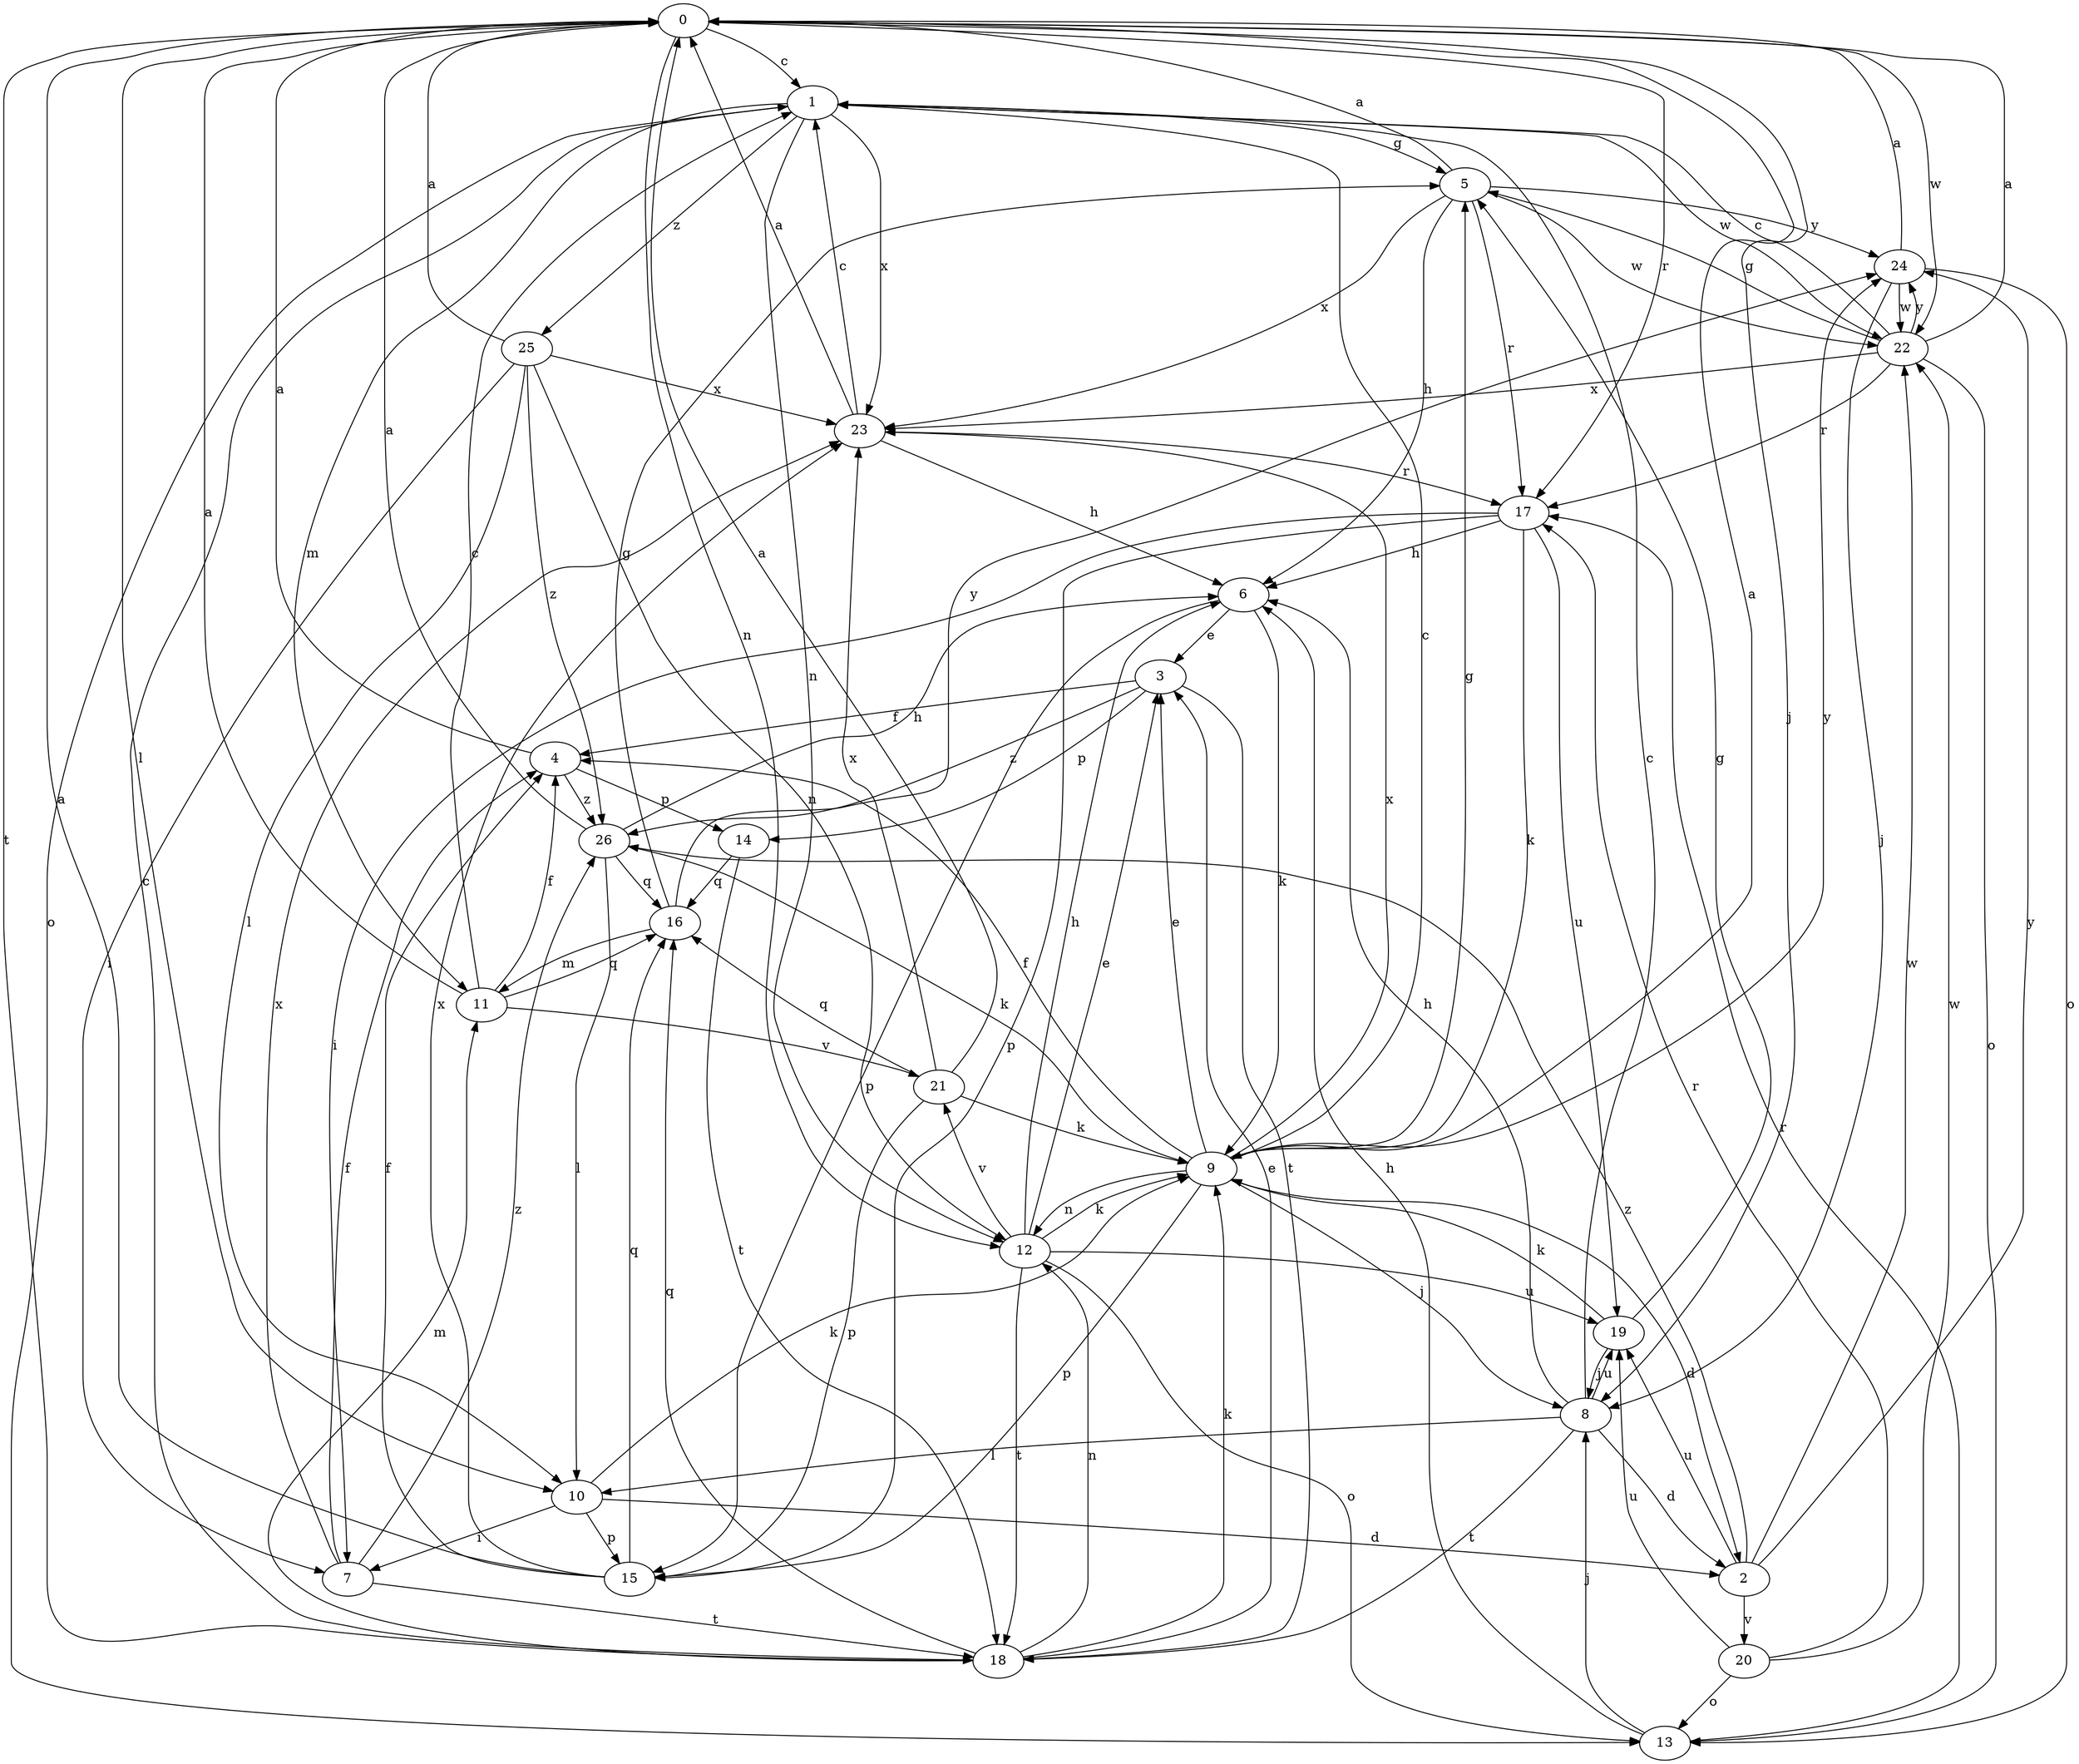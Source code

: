 strict digraph  {
0;
1;
2;
3;
4;
5;
6;
7;
8;
9;
10;
11;
12;
13;
14;
15;
16;
17;
18;
19;
20;
21;
22;
23;
24;
25;
26;
0 -> 1  [label=c];
0 -> 8  [label=j];
0 -> 10  [label=l];
0 -> 12  [label=n];
0 -> 17  [label=r];
0 -> 18  [label=t];
0 -> 22  [label=w];
1 -> 5  [label=g];
1 -> 11  [label=m];
1 -> 12  [label=n];
1 -> 13  [label=o];
1 -> 22  [label=w];
1 -> 23  [label=x];
1 -> 25  [label=z];
2 -> 19  [label=u];
2 -> 20  [label=v];
2 -> 22  [label=w];
2 -> 24  [label=y];
2 -> 26  [label=z];
3 -> 4  [label=f];
3 -> 14  [label=p];
3 -> 18  [label=t];
3 -> 26  [label=z];
4 -> 0  [label=a];
4 -> 14  [label=p];
4 -> 26  [label=z];
5 -> 0  [label=a];
5 -> 6  [label=h];
5 -> 17  [label=r];
5 -> 22  [label=w];
5 -> 23  [label=x];
5 -> 24  [label=y];
6 -> 3  [label=e];
6 -> 9  [label=k];
6 -> 15  [label=p];
7 -> 4  [label=f];
7 -> 18  [label=t];
7 -> 23  [label=x];
7 -> 26  [label=z];
8 -> 1  [label=c];
8 -> 2  [label=d];
8 -> 6  [label=h];
8 -> 10  [label=l];
8 -> 18  [label=t];
8 -> 19  [label=u];
9 -> 0  [label=a];
9 -> 1  [label=c];
9 -> 2  [label=d];
9 -> 3  [label=e];
9 -> 4  [label=f];
9 -> 5  [label=g];
9 -> 8  [label=j];
9 -> 12  [label=n];
9 -> 15  [label=p];
9 -> 23  [label=x];
9 -> 24  [label=y];
10 -> 2  [label=d];
10 -> 7  [label=i];
10 -> 9  [label=k];
10 -> 15  [label=p];
11 -> 0  [label=a];
11 -> 1  [label=c];
11 -> 4  [label=f];
11 -> 16  [label=q];
11 -> 21  [label=v];
12 -> 3  [label=e];
12 -> 6  [label=h];
12 -> 9  [label=k];
12 -> 13  [label=o];
12 -> 18  [label=t];
12 -> 19  [label=u];
12 -> 21  [label=v];
13 -> 6  [label=h];
13 -> 8  [label=j];
13 -> 17  [label=r];
14 -> 16  [label=q];
14 -> 18  [label=t];
15 -> 0  [label=a];
15 -> 4  [label=f];
15 -> 16  [label=q];
15 -> 23  [label=x];
16 -> 5  [label=g];
16 -> 11  [label=m];
16 -> 24  [label=y];
17 -> 6  [label=h];
17 -> 7  [label=i];
17 -> 9  [label=k];
17 -> 15  [label=p];
17 -> 19  [label=u];
18 -> 1  [label=c];
18 -> 3  [label=e];
18 -> 9  [label=k];
18 -> 11  [label=m];
18 -> 12  [label=n];
18 -> 16  [label=q];
19 -> 5  [label=g];
19 -> 8  [label=j];
19 -> 9  [label=k];
20 -> 13  [label=o];
20 -> 17  [label=r];
20 -> 19  [label=u];
20 -> 22  [label=w];
21 -> 0  [label=a];
21 -> 9  [label=k];
21 -> 15  [label=p];
21 -> 16  [label=q];
21 -> 23  [label=x];
22 -> 0  [label=a];
22 -> 1  [label=c];
22 -> 5  [label=g];
22 -> 13  [label=o];
22 -> 17  [label=r];
22 -> 23  [label=x];
22 -> 24  [label=y];
23 -> 0  [label=a];
23 -> 1  [label=c];
23 -> 6  [label=h];
23 -> 17  [label=r];
24 -> 0  [label=a];
24 -> 8  [label=j];
24 -> 13  [label=o];
24 -> 22  [label=w];
25 -> 0  [label=a];
25 -> 7  [label=i];
25 -> 10  [label=l];
25 -> 12  [label=n];
25 -> 23  [label=x];
25 -> 26  [label=z];
26 -> 0  [label=a];
26 -> 6  [label=h];
26 -> 9  [label=k];
26 -> 10  [label=l];
26 -> 16  [label=q];
}
